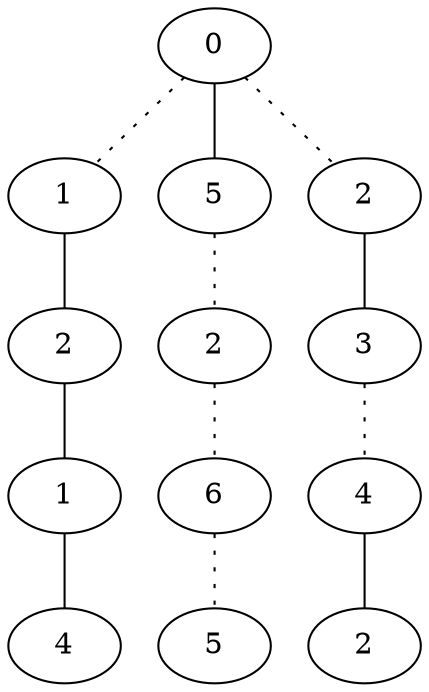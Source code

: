 graph {
a0[label=0];
a1[label=1];
a2[label=2];
a3[label=1];
a4[label=4];
a5[label=5];
a6[label=2];
a7[label=6];
a8[label=5];
a9[label=2];
a10[label=3];
a11[label=4];
a12[label=2];
a0 -- a1 [style=dotted];
a0 -- a5;
a0 -- a9 [style=dotted];
a1 -- a2;
a2 -- a3;
a3 -- a4;
a5 -- a6 [style=dotted];
a6 -- a7 [style=dotted];
a7 -- a8 [style=dotted];
a9 -- a10;
a10 -- a11 [style=dotted];
a11 -- a12;
}
